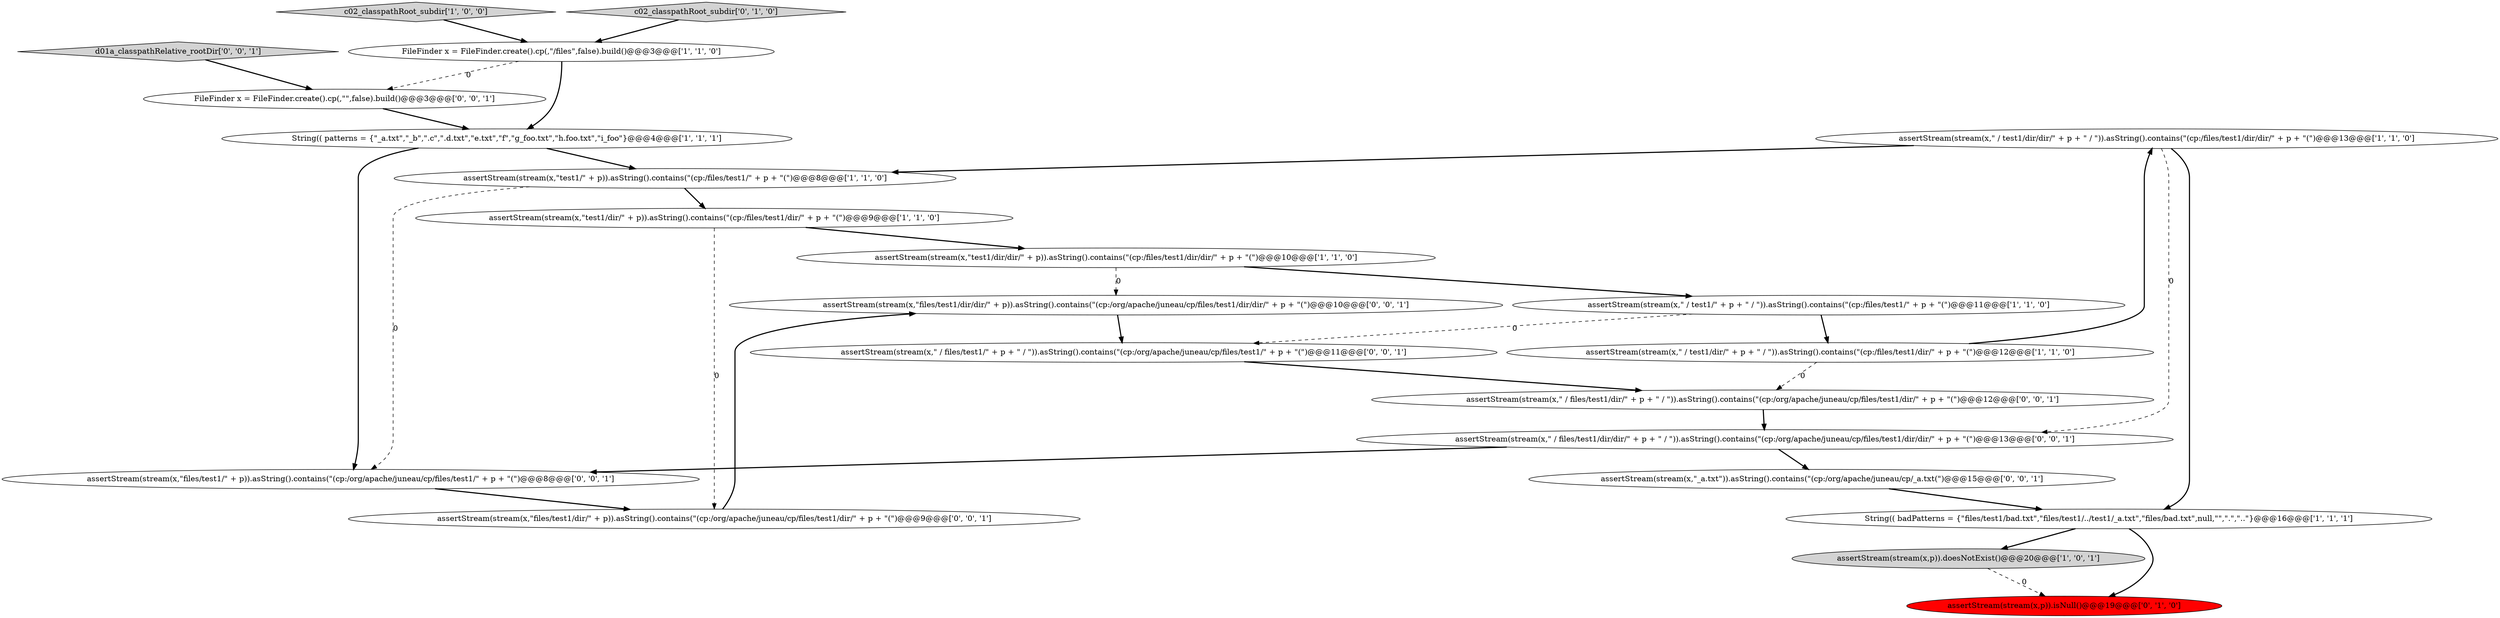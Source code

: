 digraph {
0 [style = filled, label = "assertStream(stream(x,\" / test1/dir/dir/\" + p + \" / \")).asString().contains(\"(cp:/files/test1/dir/dir/\" + p + \"(\")@@@13@@@['1', '1', '0']", fillcolor = white, shape = ellipse image = "AAA0AAABBB1BBB"];
2 [style = filled, label = "String(( patterns = {\"_a.txt\",\"_b\",\".c\",\".d.txt\",\"e.txt\",\"f\",\"g_foo.txt\",\"h.foo.txt\",\"i_foo\"}@@@4@@@['1', '1', '1']", fillcolor = white, shape = ellipse image = "AAA0AAABBB1BBB"];
16 [style = filled, label = "assertStream(stream(x,\"files/test1/dir/dir/\" + p)).asString().contains(\"(cp:/org/apache/juneau/cp/files/test1/dir/dir/\" + p + \"(\")@@@10@@@['0', '0', '1']", fillcolor = white, shape = ellipse image = "AAA0AAABBB3BBB"];
8 [style = filled, label = "assertStream(stream(x,\"test1/\" + p)).asString().contains(\"(cp:/files/test1/\" + p + \"(\")@@@8@@@['1', '1', '0']", fillcolor = white, shape = ellipse image = "AAA0AAABBB1BBB"];
3 [style = filled, label = "assertStream(stream(x,\"test1/dir/\" + p)).asString().contains(\"(cp:/files/test1/dir/\" + p + \"(\")@@@9@@@['1', '1', '0']", fillcolor = white, shape = ellipse image = "AAA0AAABBB1BBB"];
18 [style = filled, label = "assertStream(stream(x,\" / files/test1/dir/dir/\" + p + \" / \")).asString().contains(\"(cp:/org/apache/juneau/cp/files/test1/dir/dir/\" + p + \"(\")@@@13@@@['0', '0', '1']", fillcolor = white, shape = ellipse image = "AAA0AAABBB3BBB"];
6 [style = filled, label = "assertStream(stream(x,\" / test1/dir/\" + p + \" / \")).asString().contains(\"(cp:/files/test1/dir/\" + p + \"(\")@@@12@@@['1', '1', '0']", fillcolor = white, shape = ellipse image = "AAA0AAABBB1BBB"];
4 [style = filled, label = "c02_classpathRoot_subdir['1', '0', '0']", fillcolor = lightgray, shape = diamond image = "AAA0AAABBB1BBB"];
17 [style = filled, label = "assertStream(stream(x,\" / files/test1/\" + p + \" / \")).asString().contains(\"(cp:/org/apache/juneau/cp/files/test1/\" + p + \"(\")@@@11@@@['0', '0', '1']", fillcolor = white, shape = ellipse image = "AAA0AAABBB3BBB"];
7 [style = filled, label = "assertStream(stream(x,\" / test1/\" + p + \" / \")).asString().contains(\"(cp:/files/test1/\" + p + \"(\")@@@11@@@['1', '1', '0']", fillcolor = white, shape = ellipse image = "AAA0AAABBB1BBB"];
13 [style = filled, label = "assertStream(stream(x,\" / files/test1/dir/\" + p + \" / \")).asString().contains(\"(cp:/org/apache/juneau/cp/files/test1/dir/\" + p + \"(\")@@@12@@@['0', '0', '1']", fillcolor = white, shape = ellipse image = "AAA0AAABBB3BBB"];
21 [style = filled, label = "FileFinder x = FileFinder.create().cp(,\"\",false).build()@@@3@@@['0', '0', '1']", fillcolor = white, shape = ellipse image = "AAA0AAABBB3BBB"];
9 [style = filled, label = "FileFinder x = FileFinder.create().cp(,\"/files\",false).build()@@@3@@@['1', '1', '0']", fillcolor = white, shape = ellipse image = "AAA0AAABBB1BBB"];
19 [style = filled, label = "d01a_classpathRelative_rootDir['0', '0', '1']", fillcolor = lightgray, shape = diamond image = "AAA0AAABBB3BBB"];
11 [style = filled, label = "c02_classpathRoot_subdir['0', '1', '0']", fillcolor = lightgray, shape = diamond image = "AAA0AAABBB2BBB"];
12 [style = filled, label = "assertStream(stream(x,p)).isNull()@@@19@@@['0', '1', '0']", fillcolor = red, shape = ellipse image = "AAA1AAABBB2BBB"];
5 [style = filled, label = "assertStream(stream(x,\"test1/dir/dir/\" + p)).asString().contains(\"(cp:/files/test1/dir/dir/\" + p + \"(\")@@@10@@@['1', '1', '0']", fillcolor = white, shape = ellipse image = "AAA0AAABBB1BBB"];
10 [style = filled, label = "assertStream(stream(x,p)).doesNotExist()@@@20@@@['1', '0', '1']", fillcolor = lightgray, shape = ellipse image = "AAA0AAABBB1BBB"];
14 [style = filled, label = "assertStream(stream(x,\"files/test1/dir/\" + p)).asString().contains(\"(cp:/org/apache/juneau/cp/files/test1/dir/\" + p + \"(\")@@@9@@@['0', '0', '1']", fillcolor = white, shape = ellipse image = "AAA0AAABBB3BBB"];
15 [style = filled, label = "assertStream(stream(x,\"files/test1/\" + p)).asString().contains(\"(cp:/org/apache/juneau/cp/files/test1/\" + p + \"(\")@@@8@@@['0', '0', '1']", fillcolor = white, shape = ellipse image = "AAA0AAABBB3BBB"];
20 [style = filled, label = "assertStream(stream(x,\"_a.txt\")).asString().contains(\"(cp:/org/apache/juneau/cp/_a.txt(\")@@@15@@@['0', '0', '1']", fillcolor = white, shape = ellipse image = "AAA0AAABBB3BBB"];
1 [style = filled, label = "String(( badPatterns = {\"files/test1/bad.txt\",\"files/test1/../test1/_a.txt\",\"files/bad.txt\",null,\"\",\".\",\"..\"}@@@16@@@['1', '1', '1']", fillcolor = white, shape = ellipse image = "AAA0AAABBB1BBB"];
14->16 [style = bold, label=""];
4->9 [style = bold, label=""];
15->14 [style = bold, label=""];
9->2 [style = bold, label=""];
7->17 [style = dashed, label="0"];
8->15 [style = dashed, label="0"];
8->3 [style = bold, label=""];
18->15 [style = bold, label=""];
10->12 [style = dashed, label="0"];
6->0 [style = bold, label=""];
16->17 [style = bold, label=""];
20->1 [style = bold, label=""];
11->9 [style = bold, label=""];
21->2 [style = bold, label=""];
5->16 [style = dashed, label="0"];
18->20 [style = bold, label=""];
3->5 [style = bold, label=""];
6->13 [style = dashed, label="0"];
9->21 [style = dashed, label="0"];
0->1 [style = bold, label=""];
2->15 [style = bold, label=""];
7->6 [style = bold, label=""];
0->8 [style = bold, label=""];
1->12 [style = bold, label=""];
0->18 [style = dashed, label="0"];
5->7 [style = bold, label=""];
17->13 [style = bold, label=""];
3->14 [style = dashed, label="0"];
1->10 [style = bold, label=""];
13->18 [style = bold, label=""];
2->8 [style = bold, label=""];
19->21 [style = bold, label=""];
}
